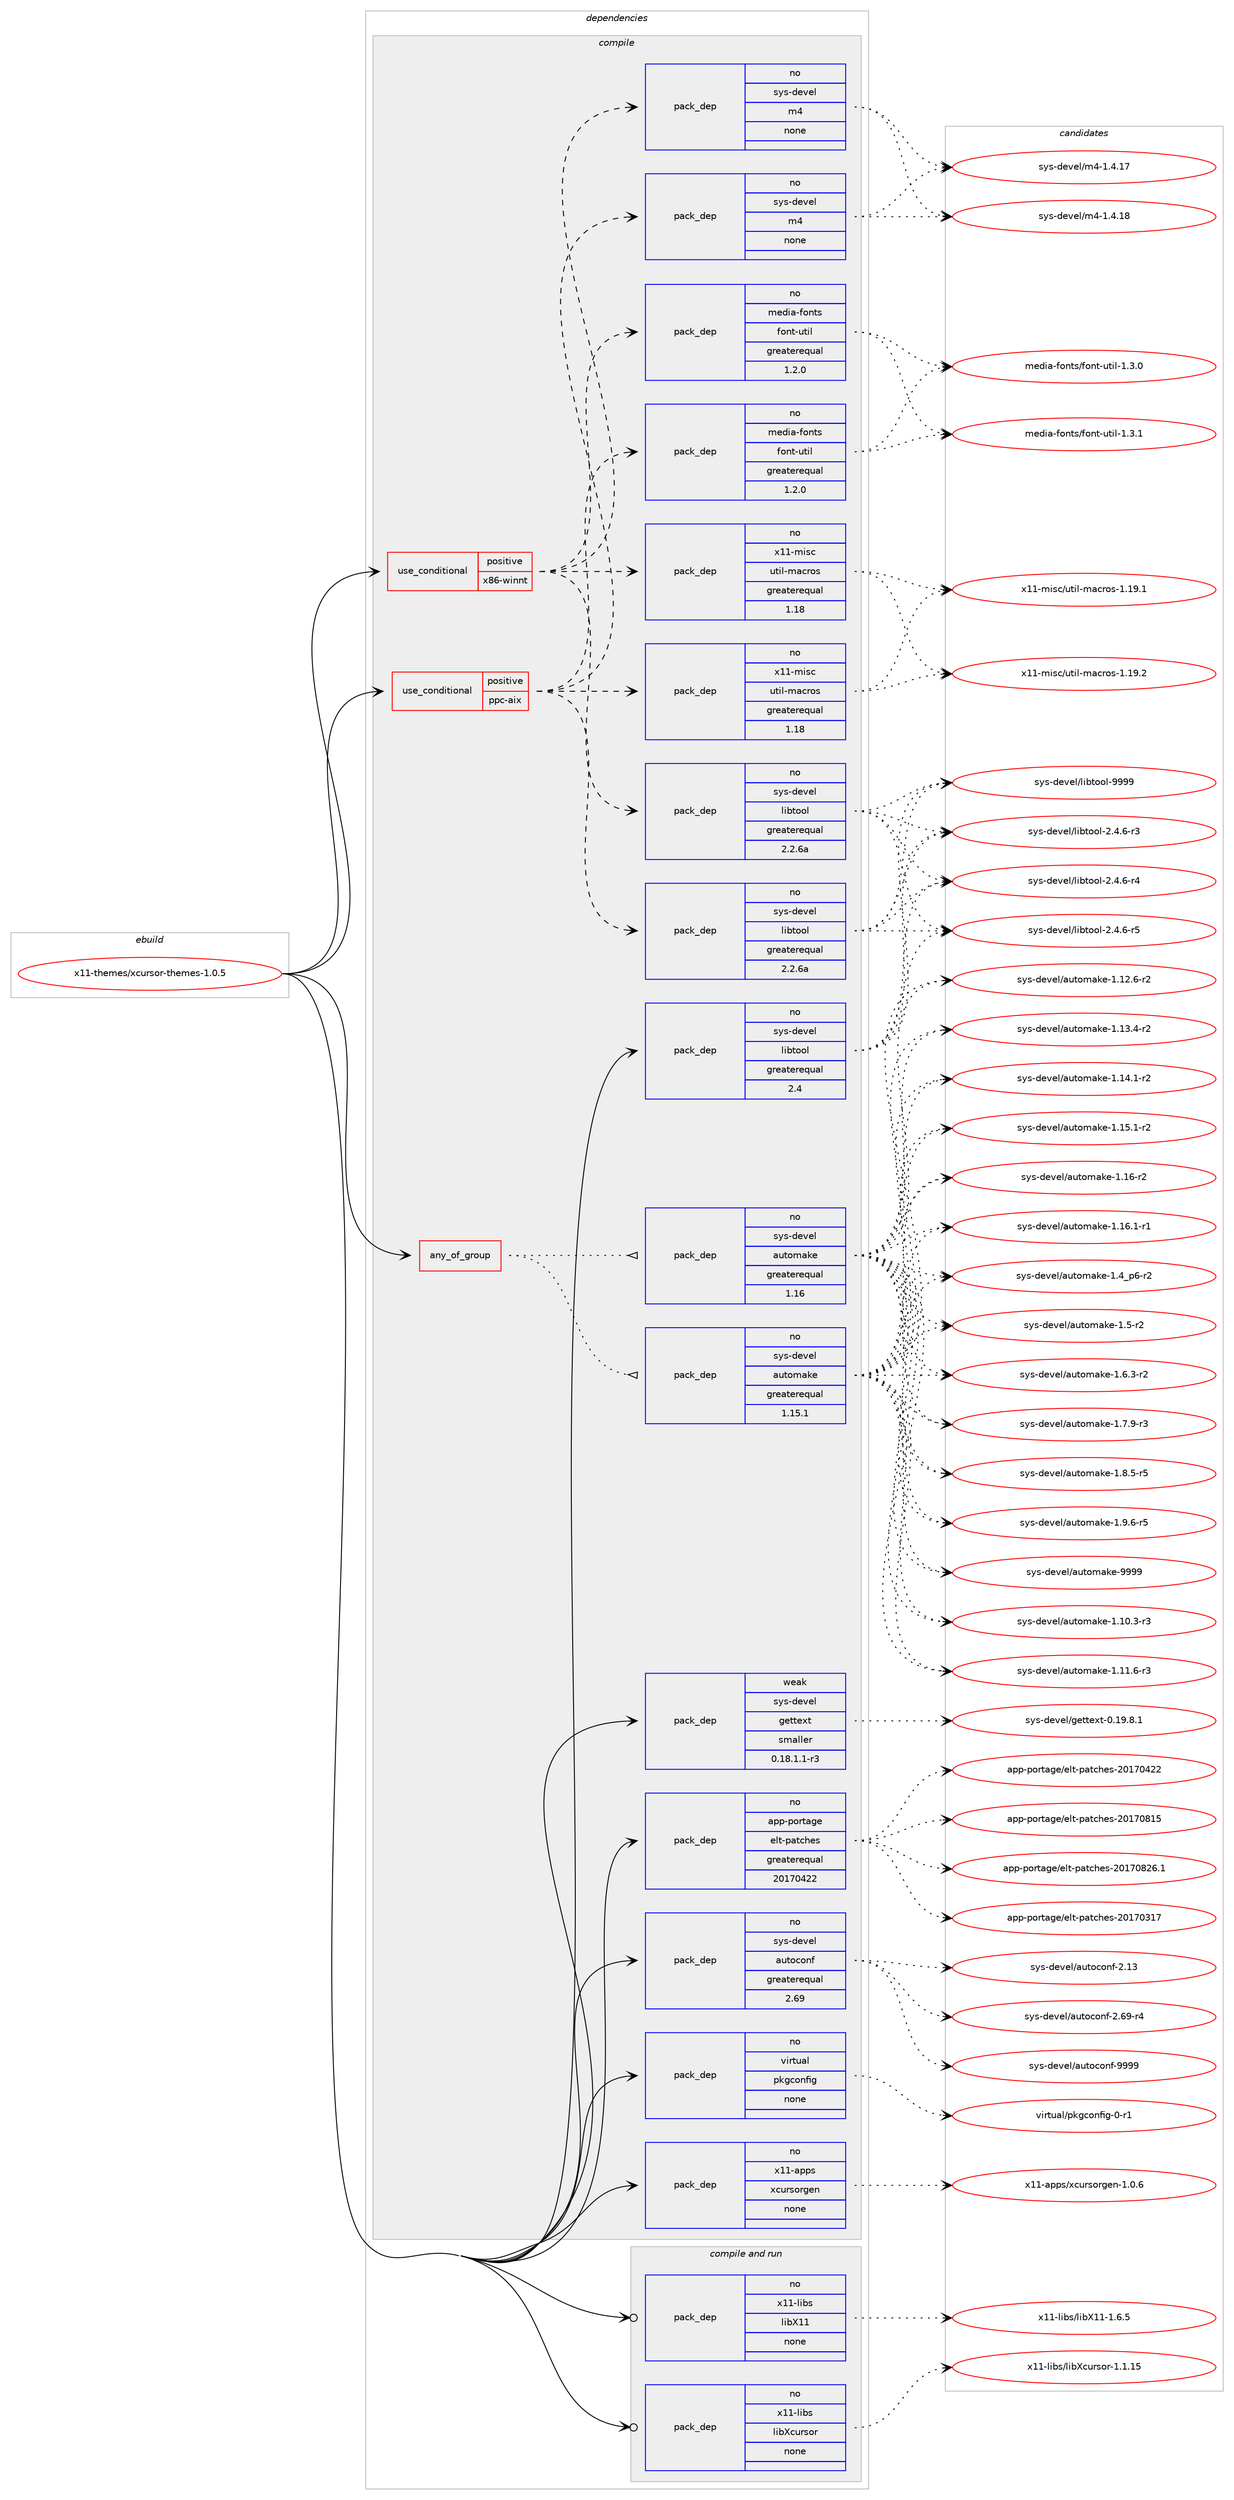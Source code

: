 digraph prolog {

# *************
# Graph options
# *************

newrank=true;
concentrate=true;
compound=true;
graph [rankdir=LR,fontname=Helvetica,fontsize=10,ranksep=1.5];#, ranksep=2.5, nodesep=0.2];
edge  [arrowhead=vee];
node  [fontname=Helvetica,fontsize=10];

# **********
# The ebuild
# **********

subgraph cluster_leftcol {
color=gray;
rank=same;
label=<<i>ebuild</i>>;
id [label="x11-themes/xcursor-themes-1.0.5", color=red, width=4, href="../x11-themes/xcursor-themes-1.0.5.svg"];
}

# ****************
# The dependencies
# ****************

subgraph cluster_midcol {
color=gray;
label=<<i>dependencies</i>>;
subgraph cluster_compile {
fillcolor="#eeeeee";
style=filled;
label=<<i>compile</i>>;
subgraph any124 {
dependency8105 [label=<<TABLE BORDER="0" CELLBORDER="1" CELLSPACING="0" CELLPADDING="4"><TR><TD CELLPADDING="10">any_of_group</TD></TR></TABLE>>, shape=none, color=red];subgraph pack7093 {
dependency8106 [label=<<TABLE BORDER="0" CELLBORDER="1" CELLSPACING="0" CELLPADDING="4" WIDTH="220"><TR><TD ROWSPAN="6" CELLPADDING="30">pack_dep</TD></TR><TR><TD WIDTH="110">no</TD></TR><TR><TD>sys-devel</TD></TR><TR><TD>automake</TD></TR><TR><TD>greaterequal</TD></TR><TR><TD>1.16</TD></TR></TABLE>>, shape=none, color=blue];
}
dependency8105:e -> dependency8106:w [weight=20,style="dotted",arrowhead="oinv"];
subgraph pack7094 {
dependency8107 [label=<<TABLE BORDER="0" CELLBORDER="1" CELLSPACING="0" CELLPADDING="4" WIDTH="220"><TR><TD ROWSPAN="6" CELLPADDING="30">pack_dep</TD></TR><TR><TD WIDTH="110">no</TD></TR><TR><TD>sys-devel</TD></TR><TR><TD>automake</TD></TR><TR><TD>greaterequal</TD></TR><TR><TD>1.15.1</TD></TR></TABLE>>, shape=none, color=blue];
}
dependency8105:e -> dependency8107:w [weight=20,style="dotted",arrowhead="oinv"];
}
id:e -> dependency8105:w [weight=20,style="solid",arrowhead="vee"];
subgraph cond889 {
dependency8108 [label=<<TABLE BORDER="0" CELLBORDER="1" CELLSPACING="0" CELLPADDING="4"><TR><TD ROWSPAN="3" CELLPADDING="10">use_conditional</TD></TR><TR><TD>positive</TD></TR><TR><TD>ppc-aix</TD></TR></TABLE>>, shape=none, color=red];
subgraph pack7095 {
dependency8109 [label=<<TABLE BORDER="0" CELLBORDER="1" CELLSPACING="0" CELLPADDING="4" WIDTH="220"><TR><TD ROWSPAN="6" CELLPADDING="30">pack_dep</TD></TR><TR><TD WIDTH="110">no</TD></TR><TR><TD>sys-devel</TD></TR><TR><TD>libtool</TD></TR><TR><TD>greaterequal</TD></TR><TR><TD>2.2.6a</TD></TR></TABLE>>, shape=none, color=blue];
}
dependency8108:e -> dependency8109:w [weight=20,style="dashed",arrowhead="vee"];
subgraph pack7096 {
dependency8110 [label=<<TABLE BORDER="0" CELLBORDER="1" CELLSPACING="0" CELLPADDING="4" WIDTH="220"><TR><TD ROWSPAN="6" CELLPADDING="30">pack_dep</TD></TR><TR><TD WIDTH="110">no</TD></TR><TR><TD>sys-devel</TD></TR><TR><TD>m4</TD></TR><TR><TD>none</TD></TR><TR><TD></TD></TR></TABLE>>, shape=none, color=blue];
}
dependency8108:e -> dependency8110:w [weight=20,style="dashed",arrowhead="vee"];
subgraph pack7097 {
dependency8111 [label=<<TABLE BORDER="0" CELLBORDER="1" CELLSPACING="0" CELLPADDING="4" WIDTH="220"><TR><TD ROWSPAN="6" CELLPADDING="30">pack_dep</TD></TR><TR><TD WIDTH="110">no</TD></TR><TR><TD>x11-misc</TD></TR><TR><TD>util-macros</TD></TR><TR><TD>greaterequal</TD></TR><TR><TD>1.18</TD></TR></TABLE>>, shape=none, color=blue];
}
dependency8108:e -> dependency8111:w [weight=20,style="dashed",arrowhead="vee"];
subgraph pack7098 {
dependency8112 [label=<<TABLE BORDER="0" CELLBORDER="1" CELLSPACING="0" CELLPADDING="4" WIDTH="220"><TR><TD ROWSPAN="6" CELLPADDING="30">pack_dep</TD></TR><TR><TD WIDTH="110">no</TD></TR><TR><TD>media-fonts</TD></TR><TR><TD>font-util</TD></TR><TR><TD>greaterequal</TD></TR><TR><TD>1.2.0</TD></TR></TABLE>>, shape=none, color=blue];
}
dependency8108:e -> dependency8112:w [weight=20,style="dashed",arrowhead="vee"];
}
id:e -> dependency8108:w [weight=20,style="solid",arrowhead="vee"];
subgraph cond890 {
dependency8113 [label=<<TABLE BORDER="0" CELLBORDER="1" CELLSPACING="0" CELLPADDING="4"><TR><TD ROWSPAN="3" CELLPADDING="10">use_conditional</TD></TR><TR><TD>positive</TD></TR><TR><TD>x86-winnt</TD></TR></TABLE>>, shape=none, color=red];
subgraph pack7099 {
dependency8114 [label=<<TABLE BORDER="0" CELLBORDER="1" CELLSPACING="0" CELLPADDING="4" WIDTH="220"><TR><TD ROWSPAN="6" CELLPADDING="30">pack_dep</TD></TR><TR><TD WIDTH="110">no</TD></TR><TR><TD>sys-devel</TD></TR><TR><TD>libtool</TD></TR><TR><TD>greaterequal</TD></TR><TR><TD>2.2.6a</TD></TR></TABLE>>, shape=none, color=blue];
}
dependency8113:e -> dependency8114:w [weight=20,style="dashed",arrowhead="vee"];
subgraph pack7100 {
dependency8115 [label=<<TABLE BORDER="0" CELLBORDER="1" CELLSPACING="0" CELLPADDING="4" WIDTH="220"><TR><TD ROWSPAN="6" CELLPADDING="30">pack_dep</TD></TR><TR><TD WIDTH="110">no</TD></TR><TR><TD>sys-devel</TD></TR><TR><TD>m4</TD></TR><TR><TD>none</TD></TR><TR><TD></TD></TR></TABLE>>, shape=none, color=blue];
}
dependency8113:e -> dependency8115:w [weight=20,style="dashed",arrowhead="vee"];
subgraph pack7101 {
dependency8116 [label=<<TABLE BORDER="0" CELLBORDER="1" CELLSPACING="0" CELLPADDING="4" WIDTH="220"><TR><TD ROWSPAN="6" CELLPADDING="30">pack_dep</TD></TR><TR><TD WIDTH="110">no</TD></TR><TR><TD>x11-misc</TD></TR><TR><TD>util-macros</TD></TR><TR><TD>greaterequal</TD></TR><TR><TD>1.18</TD></TR></TABLE>>, shape=none, color=blue];
}
dependency8113:e -> dependency8116:w [weight=20,style="dashed",arrowhead="vee"];
subgraph pack7102 {
dependency8117 [label=<<TABLE BORDER="0" CELLBORDER="1" CELLSPACING="0" CELLPADDING="4" WIDTH="220"><TR><TD ROWSPAN="6" CELLPADDING="30">pack_dep</TD></TR><TR><TD WIDTH="110">no</TD></TR><TR><TD>media-fonts</TD></TR><TR><TD>font-util</TD></TR><TR><TD>greaterequal</TD></TR><TR><TD>1.2.0</TD></TR></TABLE>>, shape=none, color=blue];
}
dependency8113:e -> dependency8117:w [weight=20,style="dashed",arrowhead="vee"];
}
id:e -> dependency8113:w [weight=20,style="solid",arrowhead="vee"];
subgraph pack7103 {
dependency8118 [label=<<TABLE BORDER="0" CELLBORDER="1" CELLSPACING="0" CELLPADDING="4" WIDTH="220"><TR><TD ROWSPAN="6" CELLPADDING="30">pack_dep</TD></TR><TR><TD WIDTH="110">no</TD></TR><TR><TD>app-portage</TD></TR><TR><TD>elt-patches</TD></TR><TR><TD>greaterequal</TD></TR><TR><TD>20170422</TD></TR></TABLE>>, shape=none, color=blue];
}
id:e -> dependency8118:w [weight=20,style="solid",arrowhead="vee"];
subgraph pack7104 {
dependency8119 [label=<<TABLE BORDER="0" CELLBORDER="1" CELLSPACING="0" CELLPADDING="4" WIDTH="220"><TR><TD ROWSPAN="6" CELLPADDING="30">pack_dep</TD></TR><TR><TD WIDTH="110">no</TD></TR><TR><TD>sys-devel</TD></TR><TR><TD>autoconf</TD></TR><TR><TD>greaterequal</TD></TR><TR><TD>2.69</TD></TR></TABLE>>, shape=none, color=blue];
}
id:e -> dependency8119:w [weight=20,style="solid",arrowhead="vee"];
subgraph pack7105 {
dependency8120 [label=<<TABLE BORDER="0" CELLBORDER="1" CELLSPACING="0" CELLPADDING="4" WIDTH="220"><TR><TD ROWSPAN="6" CELLPADDING="30">pack_dep</TD></TR><TR><TD WIDTH="110">no</TD></TR><TR><TD>sys-devel</TD></TR><TR><TD>libtool</TD></TR><TR><TD>greaterequal</TD></TR><TR><TD>2.4</TD></TR></TABLE>>, shape=none, color=blue];
}
id:e -> dependency8120:w [weight=20,style="solid",arrowhead="vee"];
subgraph pack7106 {
dependency8121 [label=<<TABLE BORDER="0" CELLBORDER="1" CELLSPACING="0" CELLPADDING="4" WIDTH="220"><TR><TD ROWSPAN="6" CELLPADDING="30">pack_dep</TD></TR><TR><TD WIDTH="110">no</TD></TR><TR><TD>virtual</TD></TR><TR><TD>pkgconfig</TD></TR><TR><TD>none</TD></TR><TR><TD></TD></TR></TABLE>>, shape=none, color=blue];
}
id:e -> dependency8121:w [weight=20,style="solid",arrowhead="vee"];
subgraph pack7107 {
dependency8122 [label=<<TABLE BORDER="0" CELLBORDER="1" CELLSPACING="0" CELLPADDING="4" WIDTH="220"><TR><TD ROWSPAN="6" CELLPADDING="30">pack_dep</TD></TR><TR><TD WIDTH="110">no</TD></TR><TR><TD>x11-apps</TD></TR><TR><TD>xcursorgen</TD></TR><TR><TD>none</TD></TR><TR><TD></TD></TR></TABLE>>, shape=none, color=blue];
}
id:e -> dependency8122:w [weight=20,style="solid",arrowhead="vee"];
subgraph pack7108 {
dependency8123 [label=<<TABLE BORDER="0" CELLBORDER="1" CELLSPACING="0" CELLPADDING="4" WIDTH="220"><TR><TD ROWSPAN="6" CELLPADDING="30">pack_dep</TD></TR><TR><TD WIDTH="110">weak</TD></TR><TR><TD>sys-devel</TD></TR><TR><TD>gettext</TD></TR><TR><TD>smaller</TD></TR><TR><TD>0.18.1.1-r3</TD></TR></TABLE>>, shape=none, color=blue];
}
id:e -> dependency8123:w [weight=20,style="solid",arrowhead="vee"];
}
subgraph cluster_compileandrun {
fillcolor="#eeeeee";
style=filled;
label=<<i>compile and run</i>>;
subgraph pack7109 {
dependency8124 [label=<<TABLE BORDER="0" CELLBORDER="1" CELLSPACING="0" CELLPADDING="4" WIDTH="220"><TR><TD ROWSPAN="6" CELLPADDING="30">pack_dep</TD></TR><TR><TD WIDTH="110">no</TD></TR><TR><TD>x11-libs</TD></TR><TR><TD>libX11</TD></TR><TR><TD>none</TD></TR><TR><TD></TD></TR></TABLE>>, shape=none, color=blue];
}
id:e -> dependency8124:w [weight=20,style="solid",arrowhead="odotvee"];
subgraph pack7110 {
dependency8125 [label=<<TABLE BORDER="0" CELLBORDER="1" CELLSPACING="0" CELLPADDING="4" WIDTH="220"><TR><TD ROWSPAN="6" CELLPADDING="30">pack_dep</TD></TR><TR><TD WIDTH="110">no</TD></TR><TR><TD>x11-libs</TD></TR><TR><TD>libXcursor</TD></TR><TR><TD>none</TD></TR><TR><TD></TD></TR></TABLE>>, shape=none, color=blue];
}
id:e -> dependency8125:w [weight=20,style="solid",arrowhead="odotvee"];
}
subgraph cluster_run {
fillcolor="#eeeeee";
style=filled;
label=<<i>run</i>>;
}
}

# **************
# The candidates
# **************

subgraph cluster_choices {
rank=same;
color=gray;
label=<<i>candidates</i>>;

subgraph choice7093 {
color=black;
nodesep=1;
choice11512111545100101118101108479711711611110997107101454946494846514511451 [label="sys-devel/automake-1.10.3-r3", color=red, width=4,href="../sys-devel/automake-1.10.3-r3.svg"];
choice11512111545100101118101108479711711611110997107101454946494946544511451 [label="sys-devel/automake-1.11.6-r3", color=red, width=4,href="../sys-devel/automake-1.11.6-r3.svg"];
choice11512111545100101118101108479711711611110997107101454946495046544511450 [label="sys-devel/automake-1.12.6-r2", color=red, width=4,href="../sys-devel/automake-1.12.6-r2.svg"];
choice11512111545100101118101108479711711611110997107101454946495146524511450 [label="sys-devel/automake-1.13.4-r2", color=red, width=4,href="../sys-devel/automake-1.13.4-r2.svg"];
choice11512111545100101118101108479711711611110997107101454946495246494511450 [label="sys-devel/automake-1.14.1-r2", color=red, width=4,href="../sys-devel/automake-1.14.1-r2.svg"];
choice11512111545100101118101108479711711611110997107101454946495346494511450 [label="sys-devel/automake-1.15.1-r2", color=red, width=4,href="../sys-devel/automake-1.15.1-r2.svg"];
choice1151211154510010111810110847971171161111099710710145494649544511450 [label="sys-devel/automake-1.16-r2", color=red, width=4,href="../sys-devel/automake-1.16-r2.svg"];
choice11512111545100101118101108479711711611110997107101454946495446494511449 [label="sys-devel/automake-1.16.1-r1", color=red, width=4,href="../sys-devel/automake-1.16.1-r1.svg"];
choice115121115451001011181011084797117116111109971071014549465295112544511450 [label="sys-devel/automake-1.4_p6-r2", color=red, width=4,href="../sys-devel/automake-1.4_p6-r2.svg"];
choice11512111545100101118101108479711711611110997107101454946534511450 [label="sys-devel/automake-1.5-r2", color=red, width=4,href="../sys-devel/automake-1.5-r2.svg"];
choice115121115451001011181011084797117116111109971071014549465446514511450 [label="sys-devel/automake-1.6.3-r2", color=red, width=4,href="../sys-devel/automake-1.6.3-r2.svg"];
choice115121115451001011181011084797117116111109971071014549465546574511451 [label="sys-devel/automake-1.7.9-r3", color=red, width=4,href="../sys-devel/automake-1.7.9-r3.svg"];
choice115121115451001011181011084797117116111109971071014549465646534511453 [label="sys-devel/automake-1.8.5-r5", color=red, width=4,href="../sys-devel/automake-1.8.5-r5.svg"];
choice115121115451001011181011084797117116111109971071014549465746544511453 [label="sys-devel/automake-1.9.6-r5", color=red, width=4,href="../sys-devel/automake-1.9.6-r5.svg"];
choice115121115451001011181011084797117116111109971071014557575757 [label="sys-devel/automake-9999", color=red, width=4,href="../sys-devel/automake-9999.svg"];
dependency8106:e -> choice11512111545100101118101108479711711611110997107101454946494846514511451:w [style=dotted,weight="100"];
dependency8106:e -> choice11512111545100101118101108479711711611110997107101454946494946544511451:w [style=dotted,weight="100"];
dependency8106:e -> choice11512111545100101118101108479711711611110997107101454946495046544511450:w [style=dotted,weight="100"];
dependency8106:e -> choice11512111545100101118101108479711711611110997107101454946495146524511450:w [style=dotted,weight="100"];
dependency8106:e -> choice11512111545100101118101108479711711611110997107101454946495246494511450:w [style=dotted,weight="100"];
dependency8106:e -> choice11512111545100101118101108479711711611110997107101454946495346494511450:w [style=dotted,weight="100"];
dependency8106:e -> choice1151211154510010111810110847971171161111099710710145494649544511450:w [style=dotted,weight="100"];
dependency8106:e -> choice11512111545100101118101108479711711611110997107101454946495446494511449:w [style=dotted,weight="100"];
dependency8106:e -> choice115121115451001011181011084797117116111109971071014549465295112544511450:w [style=dotted,weight="100"];
dependency8106:e -> choice11512111545100101118101108479711711611110997107101454946534511450:w [style=dotted,weight="100"];
dependency8106:e -> choice115121115451001011181011084797117116111109971071014549465446514511450:w [style=dotted,weight="100"];
dependency8106:e -> choice115121115451001011181011084797117116111109971071014549465546574511451:w [style=dotted,weight="100"];
dependency8106:e -> choice115121115451001011181011084797117116111109971071014549465646534511453:w [style=dotted,weight="100"];
dependency8106:e -> choice115121115451001011181011084797117116111109971071014549465746544511453:w [style=dotted,weight="100"];
dependency8106:e -> choice115121115451001011181011084797117116111109971071014557575757:w [style=dotted,weight="100"];
}
subgraph choice7094 {
color=black;
nodesep=1;
choice11512111545100101118101108479711711611110997107101454946494846514511451 [label="sys-devel/automake-1.10.3-r3", color=red, width=4,href="../sys-devel/automake-1.10.3-r3.svg"];
choice11512111545100101118101108479711711611110997107101454946494946544511451 [label="sys-devel/automake-1.11.6-r3", color=red, width=4,href="../sys-devel/automake-1.11.6-r3.svg"];
choice11512111545100101118101108479711711611110997107101454946495046544511450 [label="sys-devel/automake-1.12.6-r2", color=red, width=4,href="../sys-devel/automake-1.12.6-r2.svg"];
choice11512111545100101118101108479711711611110997107101454946495146524511450 [label="sys-devel/automake-1.13.4-r2", color=red, width=4,href="../sys-devel/automake-1.13.4-r2.svg"];
choice11512111545100101118101108479711711611110997107101454946495246494511450 [label="sys-devel/automake-1.14.1-r2", color=red, width=4,href="../sys-devel/automake-1.14.1-r2.svg"];
choice11512111545100101118101108479711711611110997107101454946495346494511450 [label="sys-devel/automake-1.15.1-r2", color=red, width=4,href="../sys-devel/automake-1.15.1-r2.svg"];
choice1151211154510010111810110847971171161111099710710145494649544511450 [label="sys-devel/automake-1.16-r2", color=red, width=4,href="../sys-devel/automake-1.16-r2.svg"];
choice11512111545100101118101108479711711611110997107101454946495446494511449 [label="sys-devel/automake-1.16.1-r1", color=red, width=4,href="../sys-devel/automake-1.16.1-r1.svg"];
choice115121115451001011181011084797117116111109971071014549465295112544511450 [label="sys-devel/automake-1.4_p6-r2", color=red, width=4,href="../sys-devel/automake-1.4_p6-r2.svg"];
choice11512111545100101118101108479711711611110997107101454946534511450 [label="sys-devel/automake-1.5-r2", color=red, width=4,href="../sys-devel/automake-1.5-r2.svg"];
choice115121115451001011181011084797117116111109971071014549465446514511450 [label="sys-devel/automake-1.6.3-r2", color=red, width=4,href="../sys-devel/automake-1.6.3-r2.svg"];
choice115121115451001011181011084797117116111109971071014549465546574511451 [label="sys-devel/automake-1.7.9-r3", color=red, width=4,href="../sys-devel/automake-1.7.9-r3.svg"];
choice115121115451001011181011084797117116111109971071014549465646534511453 [label="sys-devel/automake-1.8.5-r5", color=red, width=4,href="../sys-devel/automake-1.8.5-r5.svg"];
choice115121115451001011181011084797117116111109971071014549465746544511453 [label="sys-devel/automake-1.9.6-r5", color=red, width=4,href="../sys-devel/automake-1.9.6-r5.svg"];
choice115121115451001011181011084797117116111109971071014557575757 [label="sys-devel/automake-9999", color=red, width=4,href="../sys-devel/automake-9999.svg"];
dependency8107:e -> choice11512111545100101118101108479711711611110997107101454946494846514511451:w [style=dotted,weight="100"];
dependency8107:e -> choice11512111545100101118101108479711711611110997107101454946494946544511451:w [style=dotted,weight="100"];
dependency8107:e -> choice11512111545100101118101108479711711611110997107101454946495046544511450:w [style=dotted,weight="100"];
dependency8107:e -> choice11512111545100101118101108479711711611110997107101454946495146524511450:w [style=dotted,weight="100"];
dependency8107:e -> choice11512111545100101118101108479711711611110997107101454946495246494511450:w [style=dotted,weight="100"];
dependency8107:e -> choice11512111545100101118101108479711711611110997107101454946495346494511450:w [style=dotted,weight="100"];
dependency8107:e -> choice1151211154510010111810110847971171161111099710710145494649544511450:w [style=dotted,weight="100"];
dependency8107:e -> choice11512111545100101118101108479711711611110997107101454946495446494511449:w [style=dotted,weight="100"];
dependency8107:e -> choice115121115451001011181011084797117116111109971071014549465295112544511450:w [style=dotted,weight="100"];
dependency8107:e -> choice11512111545100101118101108479711711611110997107101454946534511450:w [style=dotted,weight="100"];
dependency8107:e -> choice115121115451001011181011084797117116111109971071014549465446514511450:w [style=dotted,weight="100"];
dependency8107:e -> choice115121115451001011181011084797117116111109971071014549465546574511451:w [style=dotted,weight="100"];
dependency8107:e -> choice115121115451001011181011084797117116111109971071014549465646534511453:w [style=dotted,weight="100"];
dependency8107:e -> choice115121115451001011181011084797117116111109971071014549465746544511453:w [style=dotted,weight="100"];
dependency8107:e -> choice115121115451001011181011084797117116111109971071014557575757:w [style=dotted,weight="100"];
}
subgraph choice7095 {
color=black;
nodesep=1;
choice1151211154510010111810110847108105981161111111084550465246544511451 [label="sys-devel/libtool-2.4.6-r3", color=red, width=4,href="../sys-devel/libtool-2.4.6-r3.svg"];
choice1151211154510010111810110847108105981161111111084550465246544511452 [label="sys-devel/libtool-2.4.6-r4", color=red, width=4,href="../sys-devel/libtool-2.4.6-r4.svg"];
choice1151211154510010111810110847108105981161111111084550465246544511453 [label="sys-devel/libtool-2.4.6-r5", color=red, width=4,href="../sys-devel/libtool-2.4.6-r5.svg"];
choice1151211154510010111810110847108105981161111111084557575757 [label="sys-devel/libtool-9999", color=red, width=4,href="../sys-devel/libtool-9999.svg"];
dependency8109:e -> choice1151211154510010111810110847108105981161111111084550465246544511451:w [style=dotted,weight="100"];
dependency8109:e -> choice1151211154510010111810110847108105981161111111084550465246544511452:w [style=dotted,weight="100"];
dependency8109:e -> choice1151211154510010111810110847108105981161111111084550465246544511453:w [style=dotted,weight="100"];
dependency8109:e -> choice1151211154510010111810110847108105981161111111084557575757:w [style=dotted,weight="100"];
}
subgraph choice7096 {
color=black;
nodesep=1;
choice11512111545100101118101108471095245494652464955 [label="sys-devel/m4-1.4.17", color=red, width=4,href="../sys-devel/m4-1.4.17.svg"];
choice11512111545100101118101108471095245494652464956 [label="sys-devel/m4-1.4.18", color=red, width=4,href="../sys-devel/m4-1.4.18.svg"];
dependency8110:e -> choice11512111545100101118101108471095245494652464955:w [style=dotted,weight="100"];
dependency8110:e -> choice11512111545100101118101108471095245494652464956:w [style=dotted,weight="100"];
}
subgraph choice7097 {
color=black;
nodesep=1;
choice120494945109105115994711711610510845109979911411111545494649574649 [label="x11-misc/util-macros-1.19.1", color=red, width=4,href="../x11-misc/util-macros-1.19.1.svg"];
choice120494945109105115994711711610510845109979911411111545494649574650 [label="x11-misc/util-macros-1.19.2", color=red, width=4,href="../x11-misc/util-macros-1.19.2.svg"];
dependency8111:e -> choice120494945109105115994711711610510845109979911411111545494649574649:w [style=dotted,weight="100"];
dependency8111:e -> choice120494945109105115994711711610510845109979911411111545494649574650:w [style=dotted,weight="100"];
}
subgraph choice7098 {
color=black;
nodesep=1;
choice10910110010597451021111101161154710211111011645117116105108454946514648 [label="media-fonts/font-util-1.3.0", color=red, width=4,href="../media-fonts/font-util-1.3.0.svg"];
choice10910110010597451021111101161154710211111011645117116105108454946514649 [label="media-fonts/font-util-1.3.1", color=red, width=4,href="../media-fonts/font-util-1.3.1.svg"];
dependency8112:e -> choice10910110010597451021111101161154710211111011645117116105108454946514648:w [style=dotted,weight="100"];
dependency8112:e -> choice10910110010597451021111101161154710211111011645117116105108454946514649:w [style=dotted,weight="100"];
}
subgraph choice7099 {
color=black;
nodesep=1;
choice1151211154510010111810110847108105981161111111084550465246544511451 [label="sys-devel/libtool-2.4.6-r3", color=red, width=4,href="../sys-devel/libtool-2.4.6-r3.svg"];
choice1151211154510010111810110847108105981161111111084550465246544511452 [label="sys-devel/libtool-2.4.6-r4", color=red, width=4,href="../sys-devel/libtool-2.4.6-r4.svg"];
choice1151211154510010111810110847108105981161111111084550465246544511453 [label="sys-devel/libtool-2.4.6-r5", color=red, width=4,href="../sys-devel/libtool-2.4.6-r5.svg"];
choice1151211154510010111810110847108105981161111111084557575757 [label="sys-devel/libtool-9999", color=red, width=4,href="../sys-devel/libtool-9999.svg"];
dependency8114:e -> choice1151211154510010111810110847108105981161111111084550465246544511451:w [style=dotted,weight="100"];
dependency8114:e -> choice1151211154510010111810110847108105981161111111084550465246544511452:w [style=dotted,weight="100"];
dependency8114:e -> choice1151211154510010111810110847108105981161111111084550465246544511453:w [style=dotted,weight="100"];
dependency8114:e -> choice1151211154510010111810110847108105981161111111084557575757:w [style=dotted,weight="100"];
}
subgraph choice7100 {
color=black;
nodesep=1;
choice11512111545100101118101108471095245494652464955 [label="sys-devel/m4-1.4.17", color=red, width=4,href="../sys-devel/m4-1.4.17.svg"];
choice11512111545100101118101108471095245494652464956 [label="sys-devel/m4-1.4.18", color=red, width=4,href="../sys-devel/m4-1.4.18.svg"];
dependency8115:e -> choice11512111545100101118101108471095245494652464955:w [style=dotted,weight="100"];
dependency8115:e -> choice11512111545100101118101108471095245494652464956:w [style=dotted,weight="100"];
}
subgraph choice7101 {
color=black;
nodesep=1;
choice120494945109105115994711711610510845109979911411111545494649574649 [label="x11-misc/util-macros-1.19.1", color=red, width=4,href="../x11-misc/util-macros-1.19.1.svg"];
choice120494945109105115994711711610510845109979911411111545494649574650 [label="x11-misc/util-macros-1.19.2", color=red, width=4,href="../x11-misc/util-macros-1.19.2.svg"];
dependency8116:e -> choice120494945109105115994711711610510845109979911411111545494649574649:w [style=dotted,weight="100"];
dependency8116:e -> choice120494945109105115994711711610510845109979911411111545494649574650:w [style=dotted,weight="100"];
}
subgraph choice7102 {
color=black;
nodesep=1;
choice10910110010597451021111101161154710211111011645117116105108454946514648 [label="media-fonts/font-util-1.3.0", color=red, width=4,href="../media-fonts/font-util-1.3.0.svg"];
choice10910110010597451021111101161154710211111011645117116105108454946514649 [label="media-fonts/font-util-1.3.1", color=red, width=4,href="../media-fonts/font-util-1.3.1.svg"];
dependency8117:e -> choice10910110010597451021111101161154710211111011645117116105108454946514648:w [style=dotted,weight="100"];
dependency8117:e -> choice10910110010597451021111101161154710211111011645117116105108454946514649:w [style=dotted,weight="100"];
}
subgraph choice7103 {
color=black;
nodesep=1;
choice97112112451121111141169710310147101108116451129711699104101115455048495548514955 [label="app-portage/elt-patches-20170317", color=red, width=4,href="../app-portage/elt-patches-20170317.svg"];
choice97112112451121111141169710310147101108116451129711699104101115455048495548525050 [label="app-portage/elt-patches-20170422", color=red, width=4,href="../app-portage/elt-patches-20170422.svg"];
choice97112112451121111141169710310147101108116451129711699104101115455048495548564953 [label="app-portage/elt-patches-20170815", color=red, width=4,href="../app-portage/elt-patches-20170815.svg"];
choice971121124511211111411697103101471011081164511297116991041011154550484955485650544649 [label="app-portage/elt-patches-20170826.1", color=red, width=4,href="../app-portage/elt-patches-20170826.1.svg"];
dependency8118:e -> choice97112112451121111141169710310147101108116451129711699104101115455048495548514955:w [style=dotted,weight="100"];
dependency8118:e -> choice97112112451121111141169710310147101108116451129711699104101115455048495548525050:w [style=dotted,weight="100"];
dependency8118:e -> choice97112112451121111141169710310147101108116451129711699104101115455048495548564953:w [style=dotted,weight="100"];
dependency8118:e -> choice971121124511211111411697103101471011081164511297116991041011154550484955485650544649:w [style=dotted,weight="100"];
}
subgraph choice7104 {
color=black;
nodesep=1;
choice115121115451001011181011084797117116111991111101024550464951 [label="sys-devel/autoconf-2.13", color=red, width=4,href="../sys-devel/autoconf-2.13.svg"];
choice1151211154510010111810110847971171161119911111010245504654574511452 [label="sys-devel/autoconf-2.69-r4", color=red, width=4,href="../sys-devel/autoconf-2.69-r4.svg"];
choice115121115451001011181011084797117116111991111101024557575757 [label="sys-devel/autoconf-9999", color=red, width=4,href="../sys-devel/autoconf-9999.svg"];
dependency8119:e -> choice115121115451001011181011084797117116111991111101024550464951:w [style=dotted,weight="100"];
dependency8119:e -> choice1151211154510010111810110847971171161119911111010245504654574511452:w [style=dotted,weight="100"];
dependency8119:e -> choice115121115451001011181011084797117116111991111101024557575757:w [style=dotted,weight="100"];
}
subgraph choice7105 {
color=black;
nodesep=1;
choice1151211154510010111810110847108105981161111111084550465246544511451 [label="sys-devel/libtool-2.4.6-r3", color=red, width=4,href="../sys-devel/libtool-2.4.6-r3.svg"];
choice1151211154510010111810110847108105981161111111084550465246544511452 [label="sys-devel/libtool-2.4.6-r4", color=red, width=4,href="../sys-devel/libtool-2.4.6-r4.svg"];
choice1151211154510010111810110847108105981161111111084550465246544511453 [label="sys-devel/libtool-2.4.6-r5", color=red, width=4,href="../sys-devel/libtool-2.4.6-r5.svg"];
choice1151211154510010111810110847108105981161111111084557575757 [label="sys-devel/libtool-9999", color=red, width=4,href="../sys-devel/libtool-9999.svg"];
dependency8120:e -> choice1151211154510010111810110847108105981161111111084550465246544511451:w [style=dotted,weight="100"];
dependency8120:e -> choice1151211154510010111810110847108105981161111111084550465246544511452:w [style=dotted,weight="100"];
dependency8120:e -> choice1151211154510010111810110847108105981161111111084550465246544511453:w [style=dotted,weight="100"];
dependency8120:e -> choice1151211154510010111810110847108105981161111111084557575757:w [style=dotted,weight="100"];
}
subgraph choice7106 {
color=black;
nodesep=1;
choice11810511411611797108471121071039911111010210510345484511449 [label="virtual/pkgconfig-0-r1", color=red, width=4,href="../virtual/pkgconfig-0-r1.svg"];
dependency8121:e -> choice11810511411611797108471121071039911111010210510345484511449:w [style=dotted,weight="100"];
}
subgraph choice7107 {
color=black;
nodesep=1;
choice120494945971121121154712099117114115111114103101110454946484654 [label="x11-apps/xcursorgen-1.0.6", color=red, width=4,href="../x11-apps/xcursorgen-1.0.6.svg"];
dependency8122:e -> choice120494945971121121154712099117114115111114103101110454946484654:w [style=dotted,weight="100"];
}
subgraph choice7108 {
color=black;
nodesep=1;
choice1151211154510010111810110847103101116116101120116454846495746564649 [label="sys-devel/gettext-0.19.8.1", color=red, width=4,href="../sys-devel/gettext-0.19.8.1.svg"];
dependency8123:e -> choice1151211154510010111810110847103101116116101120116454846495746564649:w [style=dotted,weight="100"];
}
subgraph choice7109 {
color=black;
nodesep=1;
choice120494945108105981154710810598884949454946544653 [label="x11-libs/libX11-1.6.5", color=red, width=4,href="../x11-libs/libX11-1.6.5.svg"];
dependency8124:e -> choice120494945108105981154710810598884949454946544653:w [style=dotted,weight="100"];
}
subgraph choice7110 {
color=black;
nodesep=1;
choice120494945108105981154710810598889911711411511111445494649464953 [label="x11-libs/libXcursor-1.1.15", color=red, width=4,href="../x11-libs/libXcursor-1.1.15.svg"];
dependency8125:e -> choice120494945108105981154710810598889911711411511111445494649464953:w [style=dotted,weight="100"];
}
}

}

